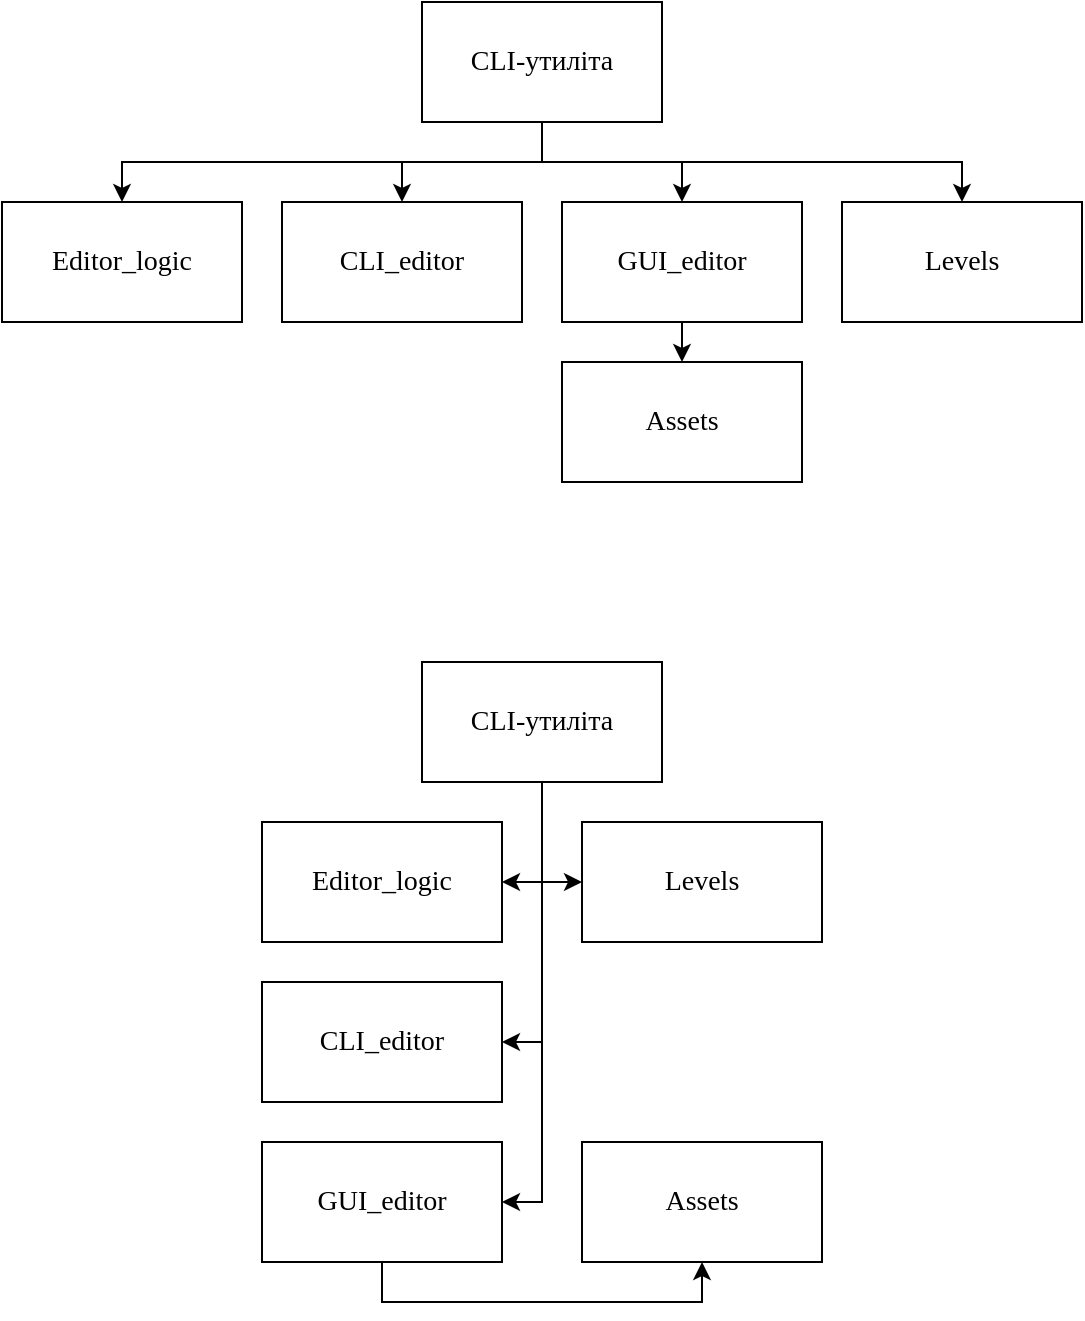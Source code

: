 <mxfile version="26.2.14">
  <diagram name="Сторінка-1" id="lndZfknsvh9Zseq6w6nM">
    <mxGraphModel dx="938" dy="498" grid="1" gridSize="10" guides="1" tooltips="1" connect="1" arrows="1" fold="1" page="1" pageScale="1" pageWidth="827" pageHeight="1169" math="0" shadow="0">
      <root>
        <mxCell id="0" />
        <mxCell id="1" parent="0" />
        <mxCell id="mWMd-7Ylr62aG7ZxR1qF-6" style="edgeStyle=orthogonalEdgeStyle;rounded=0;orthogonalLoop=1;jettySize=auto;html=1;entryX=0.5;entryY=0;entryDx=0;entryDy=0;" edge="1" parent="1" source="mWMd-7Ylr62aG7ZxR1qF-1" target="mWMd-7Ylr62aG7ZxR1qF-2">
          <mxGeometry relative="1" as="geometry">
            <Array as="points">
              <mxPoint x="330" y="110" />
              <mxPoint x="120" y="110" />
            </Array>
          </mxGeometry>
        </mxCell>
        <mxCell id="mWMd-7Ylr62aG7ZxR1qF-7" style="edgeStyle=orthogonalEdgeStyle;rounded=0;orthogonalLoop=1;jettySize=auto;html=1;entryX=0.5;entryY=0;entryDx=0;entryDy=0;" edge="1" parent="1" source="mWMd-7Ylr62aG7ZxR1qF-1" target="mWMd-7Ylr62aG7ZxR1qF-5">
          <mxGeometry relative="1" as="geometry" />
        </mxCell>
        <mxCell id="mWMd-7Ylr62aG7ZxR1qF-8" style="edgeStyle=orthogonalEdgeStyle;rounded=0;orthogonalLoop=1;jettySize=auto;html=1;exitX=0.5;exitY=1;exitDx=0;exitDy=0;" edge="1" parent="1" source="mWMd-7Ylr62aG7ZxR1qF-5" target="mWMd-7Ylr62aG7ZxR1qF-4">
          <mxGeometry relative="1" as="geometry">
            <Array as="points">
              <mxPoint x="400" y="220" />
              <mxPoint x="400" y="220" />
            </Array>
          </mxGeometry>
        </mxCell>
        <mxCell id="mWMd-7Ylr62aG7ZxR1qF-9" style="edgeStyle=orthogonalEdgeStyle;rounded=0;orthogonalLoop=1;jettySize=auto;html=1;entryX=0.5;entryY=0;entryDx=0;entryDy=0;" edge="1" parent="1" source="mWMd-7Ylr62aG7ZxR1qF-1" target="mWMd-7Ylr62aG7ZxR1qF-3">
          <mxGeometry relative="1" as="geometry">
            <Array as="points">
              <mxPoint x="330" y="110" />
              <mxPoint x="260" y="110" />
            </Array>
          </mxGeometry>
        </mxCell>
        <mxCell id="mWMd-7Ylr62aG7ZxR1qF-20" style="edgeStyle=orthogonalEdgeStyle;rounded=0;orthogonalLoop=1;jettySize=auto;html=1;entryX=0.5;entryY=0;entryDx=0;entryDy=0;" edge="1" parent="1" source="mWMd-7Ylr62aG7ZxR1qF-1" target="mWMd-7Ylr62aG7ZxR1qF-19">
          <mxGeometry relative="1" as="geometry">
            <Array as="points">
              <mxPoint x="330" y="110" />
              <mxPoint x="540" y="110" />
            </Array>
          </mxGeometry>
        </mxCell>
        <mxCell id="mWMd-7Ylr62aG7ZxR1qF-1" value="CLI-утиліта" style="rounded=0;whiteSpace=wrap;html=1;fontFamily=Times New Roman;fontSize=14;" vertex="1" parent="1">
          <mxGeometry x="270" y="30" width="120" height="60" as="geometry" />
        </mxCell>
        <mxCell id="mWMd-7Ylr62aG7ZxR1qF-2" value="Editor_logic" style="rounded=0;whiteSpace=wrap;html=1;fontFamily=Times New Roman;fontSize=14;" vertex="1" parent="1">
          <mxGeometry x="60" y="130" width="120" height="60" as="geometry" />
        </mxCell>
        <mxCell id="mWMd-7Ylr62aG7ZxR1qF-3" value="CLI_editor" style="rounded=0;whiteSpace=wrap;html=1;fontFamily=Times New Roman;fontSize=14;" vertex="1" parent="1">
          <mxGeometry x="200" y="130" width="120" height="60" as="geometry" />
        </mxCell>
        <mxCell id="mWMd-7Ylr62aG7ZxR1qF-4" value="Assets" style="rounded=0;whiteSpace=wrap;html=1;fontFamily=Times New Roman;fontSize=14;" vertex="1" parent="1">
          <mxGeometry x="340" y="210" width="120" height="60" as="geometry" />
        </mxCell>
        <mxCell id="mWMd-7Ylr62aG7ZxR1qF-5" value="GUI_editor" style="rounded=0;whiteSpace=wrap;html=1;fontFamily=Times New Roman;fontSize=14;" vertex="1" parent="1">
          <mxGeometry x="340" y="130" width="120" height="60" as="geometry" />
        </mxCell>
        <mxCell id="mWMd-7Ylr62aG7ZxR1qF-19" value="Levels" style="rounded=0;whiteSpace=wrap;html=1;fontFamily=Times New Roman;fontSize=14;" vertex="1" parent="1">
          <mxGeometry x="480" y="130" width="120" height="60" as="geometry" />
        </mxCell>
        <mxCell id="mWMd-7Ylr62aG7ZxR1qF-21" style="edgeStyle=orthogonalEdgeStyle;rounded=0;orthogonalLoop=1;jettySize=auto;html=1;entryX=1;entryY=0.5;entryDx=0;entryDy=0;" edge="1" parent="1" source="mWMd-7Ylr62aG7ZxR1qF-26" target="mWMd-7Ylr62aG7ZxR1qF-27">
          <mxGeometry relative="1" as="geometry">
            <Array as="points">
              <mxPoint x="330" y="470" />
            </Array>
          </mxGeometry>
        </mxCell>
        <mxCell id="mWMd-7Ylr62aG7ZxR1qF-22" style="edgeStyle=orthogonalEdgeStyle;rounded=0;orthogonalLoop=1;jettySize=auto;html=1;entryX=1;entryY=0.5;entryDx=0;entryDy=0;" edge="1" parent="1" source="mWMd-7Ylr62aG7ZxR1qF-26" target="mWMd-7Ylr62aG7ZxR1qF-30">
          <mxGeometry relative="1" as="geometry">
            <Array as="points">
              <mxPoint x="330" y="630" />
            </Array>
          </mxGeometry>
        </mxCell>
        <mxCell id="mWMd-7Ylr62aG7ZxR1qF-23" style="edgeStyle=orthogonalEdgeStyle;rounded=0;orthogonalLoop=1;jettySize=auto;html=1;exitX=0.5;exitY=1;exitDx=0;exitDy=0;entryX=0.5;entryY=1;entryDx=0;entryDy=0;" edge="1" parent="1" source="mWMd-7Ylr62aG7ZxR1qF-30" target="mWMd-7Ylr62aG7ZxR1qF-29">
          <mxGeometry relative="1" as="geometry">
            <Array as="points">
              <mxPoint x="250" y="680" />
              <mxPoint x="410" y="680" />
            </Array>
          </mxGeometry>
        </mxCell>
        <mxCell id="mWMd-7Ylr62aG7ZxR1qF-24" style="edgeStyle=orthogonalEdgeStyle;rounded=0;orthogonalLoop=1;jettySize=auto;html=1;entryX=1;entryY=0.5;entryDx=0;entryDy=0;" edge="1" parent="1" source="mWMd-7Ylr62aG7ZxR1qF-26" target="mWMd-7Ylr62aG7ZxR1qF-28">
          <mxGeometry relative="1" as="geometry">
            <Array as="points">
              <mxPoint x="330" y="550" />
            </Array>
          </mxGeometry>
        </mxCell>
        <mxCell id="mWMd-7Ylr62aG7ZxR1qF-25" style="edgeStyle=orthogonalEdgeStyle;rounded=0;orthogonalLoop=1;jettySize=auto;html=1;entryX=0;entryY=0.5;entryDx=0;entryDy=0;" edge="1" parent="1" source="mWMd-7Ylr62aG7ZxR1qF-26" target="mWMd-7Ylr62aG7ZxR1qF-31">
          <mxGeometry relative="1" as="geometry">
            <Array as="points">
              <mxPoint x="330" y="470" />
            </Array>
          </mxGeometry>
        </mxCell>
        <mxCell id="mWMd-7Ylr62aG7ZxR1qF-26" value="CLI-утиліта" style="rounded=0;whiteSpace=wrap;html=1;fontFamily=Times New Roman;fontSize=14;" vertex="1" parent="1">
          <mxGeometry x="270" y="360" width="120" height="60" as="geometry" />
        </mxCell>
        <mxCell id="mWMd-7Ylr62aG7ZxR1qF-27" value="Editor_logic" style="rounded=0;whiteSpace=wrap;html=1;fontFamily=Times New Roman;fontSize=14;" vertex="1" parent="1">
          <mxGeometry x="190" y="440" width="120" height="60" as="geometry" />
        </mxCell>
        <mxCell id="mWMd-7Ylr62aG7ZxR1qF-28" value="CLI_editor" style="rounded=0;whiteSpace=wrap;html=1;fontFamily=Times New Roman;fontSize=14;" vertex="1" parent="1">
          <mxGeometry x="190" y="520" width="120" height="60" as="geometry" />
        </mxCell>
        <mxCell id="mWMd-7Ylr62aG7ZxR1qF-29" value="Assets" style="rounded=0;whiteSpace=wrap;html=1;fontFamily=Times New Roman;fontSize=14;" vertex="1" parent="1">
          <mxGeometry x="350" y="600" width="120" height="60" as="geometry" />
        </mxCell>
        <mxCell id="mWMd-7Ylr62aG7ZxR1qF-30" value="GUI_editor" style="rounded=0;whiteSpace=wrap;html=1;fontFamily=Times New Roman;fontSize=14;" vertex="1" parent="1">
          <mxGeometry x="190" y="600" width="120" height="60" as="geometry" />
        </mxCell>
        <mxCell id="mWMd-7Ylr62aG7ZxR1qF-31" value="Levels" style="rounded=0;whiteSpace=wrap;html=1;fontFamily=Times New Roman;fontSize=14;" vertex="1" parent="1">
          <mxGeometry x="350" y="440" width="120" height="60" as="geometry" />
        </mxCell>
      </root>
    </mxGraphModel>
  </diagram>
</mxfile>
